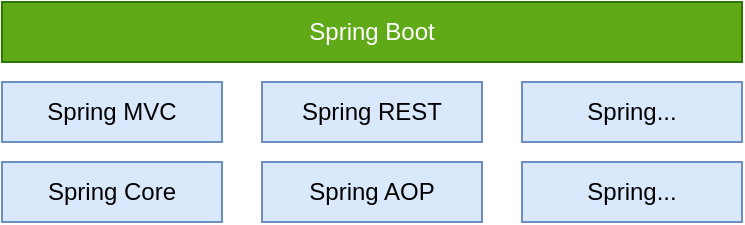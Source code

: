 <mxfile version="24.2.5" type="device">
  <diagram name="Page-1" id="Tr1DpHCkTFk9cVYBs2OY">
    <mxGraphModel dx="2938" dy="1198" grid="1" gridSize="10" guides="1" tooltips="1" connect="1" arrows="1" fold="1" page="1" pageScale="1" pageWidth="850" pageHeight="1100" math="0" shadow="0">
      <root>
        <mxCell id="0" />
        <mxCell id="1" parent="0" />
        <mxCell id="bXrgt12IdPxXTZLLOTQe-1" value="Spring Boot" style="rounded=0;whiteSpace=wrap;html=1;fillColor=#60a917;strokeColor=#2D7600;fontColor=#ffffff;" vertex="1" parent="1">
          <mxGeometry x="280" y="460" width="370" height="30" as="geometry" />
        </mxCell>
        <mxCell id="bXrgt12IdPxXTZLLOTQe-2" value="Spring MVC" style="rounded=0;whiteSpace=wrap;html=1;fillColor=#dae8fc;strokeColor=#6c8ebf;" vertex="1" parent="1">
          <mxGeometry x="280" y="500" width="110" height="30" as="geometry" />
        </mxCell>
        <mxCell id="bXrgt12IdPxXTZLLOTQe-3" value="Spring REST" style="rounded=0;whiteSpace=wrap;html=1;fillColor=#dae8fc;strokeColor=#6c8ebf;" vertex="1" parent="1">
          <mxGeometry x="410" y="500" width="110" height="30" as="geometry" />
        </mxCell>
        <mxCell id="bXrgt12IdPxXTZLLOTQe-4" value="Spring..." style="rounded=0;whiteSpace=wrap;html=1;fillColor=#dae8fc;strokeColor=#6c8ebf;" vertex="1" parent="1">
          <mxGeometry x="540" y="500" width="110" height="30" as="geometry" />
        </mxCell>
        <mxCell id="bXrgt12IdPxXTZLLOTQe-5" value="Spring Core" style="rounded=0;whiteSpace=wrap;html=1;fillColor=#dae8fc;strokeColor=#6c8ebf;" vertex="1" parent="1">
          <mxGeometry x="280" y="540" width="110" height="30" as="geometry" />
        </mxCell>
        <mxCell id="bXrgt12IdPxXTZLLOTQe-6" value="Spring AOP" style="rounded=0;whiteSpace=wrap;html=1;fillColor=#dae8fc;strokeColor=#6c8ebf;" vertex="1" parent="1">
          <mxGeometry x="410" y="540" width="110" height="30" as="geometry" />
        </mxCell>
        <mxCell id="bXrgt12IdPxXTZLLOTQe-7" value="Spring..." style="rounded=0;whiteSpace=wrap;html=1;fillColor=#dae8fc;strokeColor=#6c8ebf;" vertex="1" parent="1">
          <mxGeometry x="540" y="540" width="110" height="30" as="geometry" />
        </mxCell>
      </root>
    </mxGraphModel>
  </diagram>
</mxfile>

